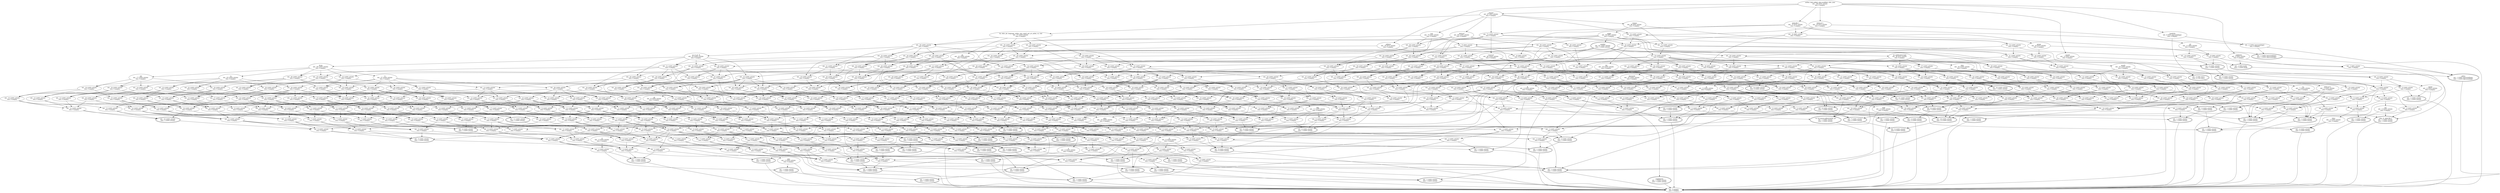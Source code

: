 digraph d{
1 [label="author, date-added, date-modified, title, year
ext.: 100 (93% article) 
own: 0 (empty) "]
2 [label="ext.: 1 (100% article) 
own: 1 (100% article) ", peripheries = 2]
3 [label="ext.: 52 (100% article) 
own: 0 (empty) "]
4 [label="ext.: 9 (100% article) 
own: 7 (100% article) ", peripheries = 2]
5 [label="ext.: 6 (100% article) 
own: 0 (empty) "]
6 [label="ext.: 1 (100% article) 
own: 1 (100% article) ", peripheries = 2]
7 [label="ext.: 10 (100% article) 
own: 0 (empty) "]
8 [label="volume
ext.: 96 (95% article) 
own: 0 (empty) "]
9 [label="ext.: 9 (100% article) 
own: 1 (100% article) ", peripheries = 2]
10 [label="number
ext.: 81 (100% article) 
own: 1 (100% article) ", peripheries = 2]
11 [label="ext.: 26 (100% article) 
own: 0 (empty) "]
12 [label="ext.: 39 (100% article) 
own: 0 (empty) "]
13 [label="ext.: 25 (100% article) 
own: 0 (empty) "]
14 [label="ext.: 32 (100% article) 
own: 0 (empty) "]
15 [label="ext.: 31 (100% article) 
own: 0 (empty) "]
16 [label="ext.: 2 (100% article) 
own: 1 (100% article) ", peripheries = 2]
17 [label="ext.: 10 (100% article) 
own: 0 (empty) "]
18 [label="ext.: 5 (100% article) 
own: 0 (empty) "]
19 [label="ext.: 6 (100% article) 
own: 0 (empty) "]
20 [label="ext.: 1 (100% article) 
own: 1 (100% article) ", peripheries = 2]
21 [label="ext.: 4 (100% article) 
own: 0 (empty) "]
22 [label="ext.: 8 (100% article) 
own: 0 (empty) "]
23 [label="ext.: 2 (100% article) 
own: 0 (empty) "]
24 [label="ext.: 1 (100% article) 
own: 1 (100% article) ", peripheries = 2]
25 [label="ext.: 1 (100% article) 
own: 1 (100% article) ", peripheries = 2]
26 [label="ext.: 64 (100% article) 
own: 0 (empty) "]
27 [label="ext.: 72 (100% article) 
own: 0 (empty) "]
28 [label="ext.: 6 (100% article) 
own: 1 (100% article) ", peripheries = 2]
29 [label="ext.: 36 (100% article) 
own: 0 (empty) "]
30 [label="ext.: 11 (100% article) 
own: 1 (100% article) ", peripheries = 2]
31 [label="ext.: 12 (100% article) 
own: 0 (empty) "]
32 [label="ext.: 4 (100% article) 
own: 0 (empty) "]
33 [label="ext.: 1 (100% article) 
own: 1 (100% article) ", peripheries = 2]
34 [label="ext.: 4 (100% article) 
own: 0 (empty) "]
35 [label="pmc
ext.: 2 (100% article) 
own: 0 (empty) "]
36 [label="ext.: 5 (100% article) 
own: 0 (empty) "]
37 [label="ext.: 2 (100% article) 
own: 0 (empty) "]
38 [label="ext.: 1 (100% article) 
own: 1 (100% article) ", peripheries = 2]
39 [label="ext.: 10 (100% article) 
own: 0 (empty) "]
40 [label="ext.: 4 (100% article) 
own: 1 (100% article) ", peripheries = 2]
41 [label="ext.: 2 (100% article) 
own: 2 (100% article) ", peripheries = 2]
42 [label="ext.: 59 (100% article) 
own: 0 (empty) "]
43 [label="ext.: 11 (100% article) 
own: 0 (empty) "]
44 [label="pages
ext.: 94 (95% article) 
own: 0 (empty) "]
45 [label="ext.: 45 (100% article) 
own: 0 (empty) "]
46 [label="ext.: 12 (100% article) 
own: 0 (empty) "]
47 [label="ext.: 3 (100% article) 
own: 0 (empty) "]
48 [label="ext.: 1 (100% article) 
own: 1 (100% article) ", peripheries = 2]
49 [label="ext.: 17 (100% article) 
own: 0 (empty) "]
50 [label="ext.: 4 (100% article) 
own: 0 (empty) "]
51 [label="ext.: 2 (100% article) 
own: 0 (empty) "]
52 [label="supplement
ext.: 1 (100% article) 
own: 1 (100% article) ", peripheries = 2]
53 [label="ext.: 2 (100% article) 
own: 1 (100% article) ", peripheries = 2]
54 [label="ext.: 3 (100% article) 
own: 0 (empty) "]
55 [label="ext.: 14 (100% article) 
own: 4 (100% article) ", peripheries = 2]
56 [label="ext.: 44 (90% article) 
own: 0 (empty) "]
57 [label="ext.: 73 (94% article) 
own: 0 (empty) "]
58 [label="ext.: 4 (75% misc) 
own: 4 (75% misc) ", peripheries = 2]
59 [label="ext.: 7 (100% article) 
own: 0 (empty) "]
60 [label="ext.: 11 (100% article) 
own: 0 (empty) "]
61 [label="ext.: 11 (100% article) 
own: 0 (empty) "]
62 [label="ext.: 10 (100% article) 
own: 0 (empty) "]
63 [label="ext.: 42 (100% article) 
own: 0 (empty) "]
64 [label="ext.: 2 (100% article) 
own: 1 (100% article) ", peripheries = 2]
65 [label="ext.: 40 (100% article) 
own: 0 (empty) "]
66 [label="ext.: 9 (100% article) 
own: 1 (100% article) ", peripheries = 2]
67 [label="ext.: 14 (100% article) 
own: 0 (empty) "]
68 [label="ext.: 70 (100% article) 
own: 0 (empty) "]
69 [label="ext.: 14 (100% article) 
own: 0 (empty) "]
70 [label="ext.: 14 (100% article) 
own: 0 (empty) "]
71 [label="ext.: 15 (100% article) 
own: 0 (empty) "]
72 [label="ext.: 11 (100% article) 
own: 0 (empty) "]
73 [label="ext.: 13 (100% article) 
own: 0 (empty) "]
74 [label="ext.: 10 (100% article) 
own: 0 (empty) "]
75 [label="ext.: 3 (100% article) 
own: 0 (empty) "]
76 [label="ext.: 2 (100% article) 
own: 1 (100% article) ", peripheries = 2]
77 [label="ext.: 3 (100% article) 
own: 0 (empty) "]
78 [label="ext.: 7 (100% article) 
own: 0 (empty) "]
79 [label="ext.: 5 (100% article) 
own: 0 (empty) "]
80 [label="ext.: 6 (100% article) 
own: 0 (empty) "]
81 [label="ext.: 1 (100% article) 
own: 1 (100% article) ", peripheries = 2]
82 [label="ext.: 6 (100% article) 
own: 1 (100% article) ", peripheries = 2]
83 [label="ext.: 8 (100% article) 
own: 0 (empty) "]
84 [label="ext.: 5 (100% article) 
own: 0 (empty) "]
85 [label="ext.: 7 (100% article) 
own: 0 (empty) "]
86 [label="ext.: 4 (100% article) 
own: 0 (empty) "]
87 [label="ext.: 1 (100% article) 
own: 1 (100% article) ", peripheries = 2]
88 [label="ext.: 3 (100% article) 
own: 1 (100% article) ", peripheries = 2]
89 [label="ext.: 1 (100% article) 
own: 1 (100% article) ", peripheries = 2]
90 [label="ext.: 6 (100% article) 
own: 0 (empty) "]
91 [label="ext.: 3 (100% article) 
own: 1 (100% article) ", peripheries = 2]
92 [label="ext.: 35 (100% article) 
own: 0 (empty) "]
93 [label="ext.: 61 (100% article) 
own: 0 (empty) "]
94 [label="ext.: 29 (100% article) 
own: 0 (empty) "]
95 [label="ext.: 36 (100% article) 
own: 0 (empty) "]
96 [label="ext.: 46 (100% article) 
own: 0 (empty) "]
97 [label="ext.: 34 (100% article) 
own: 0 (empty) "]
98 [label="ext.: 41 (100% article) 
own: 0 (empty) "]
99 [label="ext.: 51 (100% article) 
own: 0 (empty) "]
100 [label="ext.: 21 (100% article) 
own: 1 (100% article) ", peripheries = 2]
101 [label="ext.: 37 (100% article) 
own: 0 (empty) "]
102 [label="isi, publication-type
ext.: 46 (91% article) 
own: 0 (empty) "]
103 [label="ext.: 23 (100% article) 
own: 1 (100% article) ", peripheries = 2]
104 [label="ext.: 10 (100% article) 
own: 1 (100% article) ", peripheries = 2]
105 [label="ext.: 13 (100% article) 
own: 0 (empty) "]
106 [label="ext.: 13 (100% article) 
own: 0 (empty) "]
107 [label="ext.: 14 (100% article) 
own: 0 (empty) "]
108 [label="ext.: 12 (100% article) 
own: 0 (empty) "]
109 [label="ext.: 13 (100% article) 
own: 0 (empty) "]
110 [label="ext.: 16 (100% article) 
own: 0 (empty) "]
111 [label="ext.: 16 (100% article) 
own: 0 (empty) "]
112 [label="mh
ext.: 17 (100% article) 
own: 0 (empty) "]
113 [label="ext.: 15 (100% article) 
own: 0 (empty) "]
114 [label="ext.: 5 (100% article) 
own: 1 (100% article) ", peripheries = 2]
115 [label="ext.: 7 (100% article) 
own: 0 (empty) "]
116 [label="ext.: 12 (100% article) 
own: 0 (empty) "]
117 [label="ext.: 13 (100% article) 
own: 0 (empty) "]
118 [label="ext.: 6 (100% article) 
own: 0 (empty) "]
119 [label="ext.: 11 (100% article) 
own: 0 (empty) "]
120 [label="ext.: 12 (100% article) 
own: 0 (empty) "]
121 [label="ext.: 12 (100% article) 
own: 0 (empty) "]
122 [label="ext.: 15 (100% article) 
own: 0 (empty) "]
123 [label="ext.: 15 (100% article) 
own: 0 (empty) "]
124 [label="ext.: 16 (100% article) 
own: 0 (empty) "]
125 [label="ext.: 14 (100% article) 
own: 0 (empty) "]
126 [label="ext.: 6 (100% article) 
own: 0 (empty) "]
127 [label="ext.: 8 (100% article) 
own: 0 (empty) "]
128 [label="ext.: 7 (100% article) 
own: 0 (empty) "]
129 [label="ext.: 9 (100% article) 
own: 0 (empty) "]
130 [label="ext.: 8 (100% article) 
own: 0 (empty) "]
131 [label="m3
ext.: 2 (100% article) 
own: 0 (empty) "]
132 [label="ext.: 29 (100% article) 
own: 0 (empty) "]
133 [label="ext.: 28 (100% article) 
own: 0 (empty) "]
134 [label="ext.: 7 (100% article) 
own: 0 (empty) "]
135 [label="ext.: 2 (100% article) 
own: 0 (empty) "]
136 [label="ext.: 5 (100% article) 
own: 0 (empty) "]
137 [label="ext.: 4 (100% article) 
own: 0 (empty) "]
138 [label="ty
ext.: 7 (100% article) 
own: 0 (empty) "]
139 [label="isbn, l3, bdsk-file-2
ext.: 1 (100% article) 
own: 1 (100% article) ", peripheries = 2]
140 [label="bdsk-file-1
ext.: 75 (97% article) 
own: 0 (empty) "]
141 [label="group
ext.: 43 (97% article) 
own: 0 (empty) "]
142 [label="booktitle
ext.: 6 (50% inproceedings) 
own: 0 (empty) "]
143 [label="ext.: 1 (100% inproceedings) 
own: 1 (100% inproceedings) ", peripheries = 2]
144 [label="ext.: 3 (100% article) 
own: 0 (empty) "]
145 [label="ext.: 16 (100% article) 
own: 0 (empty) "]
146 [label="ext.: 6 (100% article) 
own: 0 (empty) "]
147 [label="ext.: 2 (100% article) 
own: 0 (empty) "]
148 [label="ext.: 1 (100% article) 
own: 1 (100% article) ", peripheries = 2]
149 [label="url
ext.: 11 (90% article) 
own: 0 (empty) "]
150 [label="ext.: 10 (90% article) 
own: 0 (empty) "]
151 [label="bdsk-url-1
ext.: 34 (97% article) 
own: 0 (empty) "]
152 [label="ext.: 33 (96% article) 
own: 0 (empty) "]
153 [label="ext.: 20 (95% article) 
own: 0 (empty) "]
154 [label="ext.: 3 (66% article) 
own: 0 (empty) "]
155 [label="ext.: 33 (96% article) 
own: 0 (empty) "]
156 [label="address
ext.: 35 (97% article) 
own: 0 (empty) "]
157 [label="ext.: 2 (100% inproceedings) 
own: 0 (empty) "]
158 [label="editor
ext.: 1 (100% inproceedings) 
own: 1 (100% inproceedings) ", peripheries = 2]
159 [label="ext.: 30 (100% article) 
own: 0 (empty) "]
160 [label="ext.: 2 (100% article) 
own: 0 (empty) "]
161 [label="month
ext.: 33 (100% article) 
own: 0 (empty) "]
162 [label="ext.: 1 (100% article) 
own: 1 (100% article) ", peripheries = 2]
163 [label="publisher
ext.: 4 (50% article) 
own: 0 (empty) "]
164 [label="annote
ext.: 13 (92% article) 
own: 0 (empty) "]
165 [label="ext.: 2 (50% book) 
own: 1 (100% book) ", peripheries = 2]
166 [label="ext.: 14 (100% article) 
own: 0 (empty) "]
167 [label="ext.: 14 (100% article) 
own: 0 (empty) "]
168 [label="ext.: 20 (100% article) 
own: 0 (empty) "]
169 [label="ext.: 21 (100% article) 
own: 0 (empty) "]
170 [label="ext.: 23 (100% article) 
own: 0 (empty) "]
171 [label="ext.: 18 (100% article) 
own: 0 (empty) "]
172 [label="ext.: 7 (100% article) 
own: 0 (empty) "]
173 [label="ext.: 17 (100% article) 
own: 0 (empty) "]
174 [label="ext.: 23 (100% article) 
own: 0 (empty) "]
175 [label="ext.: 24 (100% article) 
own: 0 (empty) "]
176 [label="ext.: 26 (100% article) 
own: 0 (empty) "]
177 [label="ext.: 21 (100% article) 
own: 0 (empty) "]
178 [label="ext.: 8 (100% article) 
own: 0 (empty) "]
179 [label="ext.: 6 (100% article) 
own: 0 (empty) "]
180 [label="ext.: 5 (100% article) 
own: 0 (empty) "]
181 [label="ext.: 16 (100% article) 
own: 0 (empty) "]
182 [label="ext.: 22 (100% article) 
own: 0 (empty) "]
183 [label="ext.: 23 (100% article) 
own: 0 (empty) "]
184 [label="ext.: 25 (100% article) 
own: 0 (empty) "]
185 [label="ext.: 20 (100% article) 
own: 0 (empty) "]
186 [label="ext.: 19 (100% article) 
own: 0 (empty) "]
187 [label="rn
ext.: 25 (100% article) 
own: 0 (empty) "]
188 [label="ext.: 26 (100% article) 
own: 0 (empty) "]
189 [label="dcom
ext.: 28 (100% article) 
own: 0 (empty) "]
190 [label="ext.: 23 (100% article) 
own: 0 (empty) "]
191 [label="ext.: 15 (100% article) 
own: 0 (empty) "]
192 [label="ext.: 21 (100% article) 
own: 0 (empty) "]
193 [label="ext.: 22 (100% article) 
own: 0 (empty) "]
194 [label="ext.: 24 (100% article) 
own: 0 (empty) "]
195 [label="ext.: 19 (100% article) 
own: 0 (empty) "]
196 [label="ext.: 18 (100% article) 
own: 0 (empty) "]
197 [label="ext.: 24 (100% article) 
own: 0 (empty) "]
198 [label="ext.: 25 (100% article) 
own: 0 (empty) "]
199 [label="lr
ext.: 27 (100% article) 
own: 0 (empty) "]
200 [label="ext.: 22 (100% article) 
own: 0 (empty) "]
201 [label="ext.: 45 (100% article) 
own: 0 (empty) "]
202 [label="ext.: 1 (100% article) 
own: 1 (100% article) ", peripheries = 2]
203 [label="ext.: 7 (100% article) 
own: 0 (empty) "]
204 [label="ext.: 7 (100% article) 
own: 0 (empty) "]
205 [label="ext.: 10 (100% article) 
own: 0 (empty) "]
206 [label="ext.: 9 (100% article) 
own: 0 (empty) "]
207 [label="ext.: 10 (100% article) 
own: 0 (empty) "]
208 [label="ext.: 11 (100% article) 
own: 0 (empty) "]
209 [label="ext.: 10 (100% article) 
own: 0 (empty) "]
210 [label="ext.: 10 (100% article) 
own: 0 (empty) "]
211 [label="ext.: 11 (100% article) 
own: 0 (empty) "]
212 [label="ext.: 11 (100% article) 
own: 0 (empty) "]
213 [label="ext.: 12 (100% article) 
own: 0 (empty) "]
214 [label="ext.: 16 (100% article) 
own: 0 (empty) "]
215 [label="ext.: 8 (100% article) 
own: 0 (empty) "]
216 [label="ext.: 3 (100% article) 
own: 1 (100% article) ", peripheries = 2]
217 [label="ext.: 12 (100% article) 
own: 0 (empty) "]
218 [label="ext.: 18 (100% article) 
own: 0 (empty) "]
219 [label="ext.: 28 (100% article) 
own: 0 (empty) "]
220 [label="ext.: 30 (100% article) 
own: 0 (empty) "]
221 [label="ext.: 14 (100% article) 
own: 0 (empty) "]
222 [label="ext.: 15 (100% article) 
own: 0 (empty) "]
223 [label="ext.: 17 (100% article) 
own: 0 (empty) "]
224 [label="ext.: 26 (100% article) 
own: 0 (empty) "]
225 [label="ext.: 34 (100% article) 
own: 0 (empty) "]
226 [label="ext.: 32 (100% article) 
own: 0 (empty) "]
227 [label="ext.: 15 (100% article) 
own: 0 (empty) "]
228 [label="ext.: 20 (100% article) 
own: 0 (empty) "]
229 [label="ext.: 19 (100% article) 
own: 0 (empty) "]
230 [label="ext.: 23 (100% article) 
own: 0 (empty) "]
231 [label="ext.: 15 (100% article) 
own: 0 (empty) "]
232 [label="ext.: 18 (100% article) 
own: 0 (empty) "]
233 [label="ext.: 25 (100% article) 
own: 0 (empty) "]
234 [label="ext.: 32 (100% article) 
own: 0 (empty) "]
235 [label="ext.: 30 (100% article) 
own: 0 (empty) "]
236 [label="ext.: 28 (100% article) 
own: 0 (empty) "]
237 [label="ext.: 36 (100% article) 
own: 0 (empty) "]
238 [label="ext.: 34 (100% article) 
own: 0 (empty) "]
239 [label="ext.: 15 (100% article) 
own: 0 (empty) "]
240 [label="ext.: 19 (100% article) 
own: 0 (empty) "]
241 [label="ext.: 18 (100% article) 
own: 0 (empty) "]
242 [label="ext.: 16 (100% article) 
own: 0 (empty) "]
243 [label="ext.: 21 (100% article) 
own: 0 (empty) "]
244 [label="ext.: 20 (100% article) 
own: 0 (empty) "]
245 [label="ext.: 15 (100% article) 
own: 0 (empty) "]
246 [label="ext.: 17 (100% article) 
own: 0 (empty) "]
247 [label="ext.: 11 (100% article) 
own: 0 (empty) "]
248 [label="ext.: 9 (100% article) 
own: 1 (100% article) ", peripheries = 2]
249 [label="ext.: 16 (100% article) 
own: 0 (empty) "]
250 [label="ext.: 19 (100% article) 
own: 0 (empty) "]
251 [label="ext.: 18 (100% article) 
own: 0 (empty) "]
252 [label="ext.: 21 (100% article) 
own: 0 (empty) "]
253 [label="ext.: 17 (100% article) 
own: 0 (empty) "]
254 [label="ext.: 20 (100% article) 
own: 0 (empty) "]
255 [label="ext.: 8 (100% article) 
own: 1 (100% article) ", peripheries = 2]
256 [label="ext.: 10 (100% article) 
own: 0 (empty) "]
257 [label="ext.: 6 (100% article) 
own: 0 (empty) "]
258 [label="ext.: 7 (100% article) 
own: 0 (empty) "]
259 [label="ext.: 7 (100% article) 
own: 0 (empty) "]
260 [label="ext.: 8 (100% article) 
own: 0 (empty) "]
261 [label="ext.: 4 (100% article) 
own: 0 (empty) "]
262 [label="ext.: 4 (100% article) 
own: 0 (empty) "]
263 [label="ext.: 12 (100% article) 
own: 0 (empty) "]
264 [label="ext.: 10 (100% article) 
own: 0 (empty) "]
265 [label="ext.: 2 (100% article) 
own: 1 (100% article) ", peripheries = 2]
266 [label="ext.: 6 (100% article) 
own: 1 (100% article) ", peripheries = 2]
267 [label="ext.: 10 (100% article) 
own: 0 (empty) "]
268 [label="ext.: 24 (100% article) 
own: 0 (empty) "]
269 [label="ext.: 12 (100% article) 
own: 0 (empty) "]
270 [label="ext.: 27 (100% article) 
own: 0 (empty) "]
271 [label="ext.: 22 (100% article) 
own: 0 (empty) "]
272 [label="ext.: 24 (100% article) 
own: 0 (empty) "]
273 [label="ext.: 9 (100% article) 
own: 0 (empty) "]
274 [label="ext.: 12 (100% article) 
own: 0 (empty) "]
275 [label="ext.: 16 (100% article) 
own: 0 (empty) "]
276 [label="ext.: 21 (100% article) 
own: 0 (empty) "]
277 [label="co, iso-source-abbreviation, ps
ext.: 1 (100% article) 
own: 1 (100% article) ", peripheries = 2]
278 [label="ext.: 8 (100% article) 
own: 0 (empty) "]
279 [label="ext.: 17 (100% article) 
own: 0 (empty) "]
280 [label="ext.: 27 (100% article) 
own: 0 (empty) "]
281 [label="ext.: 29 (100% article) 
own: 0 (empty) "]
282 [label="ext.: 13 (100% article) 
own: 0 (empty) "]
283 [label="ext.: 9 (100% article) 
own: 0 (empty) "]
284 [label="ext.: 16 (100% article) 
own: 0 (empty) "]
285 [label="ext.: 25 (100% article) 
own: 0 (empty) "]
286 [label="ext.: 33 (100% article) 
own: 0 (empty) "]
287 [label="ext.: 31 (100% article) 
own: 0 (empty) "]
288 [label="ext.: 14 (100% article) 
own: 0 (empty) "]
289 [label="ext.: 19 (100% article) 
own: 0 (empty) "]
290 [label="ext.: 18 (100% article) 
own: 0 (empty) "]
291 [label="ext.: 22 (100% article) 
own: 0 (empty) "]
292 [label="ext.: 14 (100% article) 
own: 0 (empty) "]
293 [label="ext.: 17 (100% article) 
own: 0 (empty) "]
294 [label="ext.: 24 (100% article) 
own: 0 (empty) "]
295 [label="ext.: 31 (100% article) 
own: 0 (empty) "]
296 [label="ext.: 29 (100% article) 
own: 0 (empty) "]
297 [label="ext.: 27 (100% article) 
own: 0 (empty) "]
298 [label="au, jt, pl, sb
ext.: 35 (100% article) 
own: 0 (empty) "]
299 [label="ext.: 33 (100% article) 
own: 0 (empty) "]
300 [label="ext.: 14 (100% article) 
own: 0 (empty) "]
301 [label="ext.: 18 (100% article) 
own: 0 (empty) "]
302 [label="ext.: 17 (100% article) 
own: 0 (empty) "]
303 [label="ext.: 15 (100% article) 
own: 0 (empty) "]
304 [label="ext.: 20 (100% article) 
own: 0 (empty) "]
305 [label="ext.: 19 (100% article) 
own: 0 (empty) "]
306 [label="ext.: 14 (100% article) 
own: 0 (empty) "]
307 [label="ext.: 14 (100% article) 
own: 0 (empty) "]
308 [label="ext.: 16 (100% article) 
own: 0 (empty) "]
309 [label="ext.: 10 (100% article) 
own: 0 (empty) "]
310 [label="ext.: 11 (100% article) 
own: 0 (empty) "]
311 [label="ext.: 9 (100% article) 
own: 0 (empty) "]
312 [label="ext.: 5 (100% article) 
own: 5 (100% article) ", peripheries = 2]
313 [label="ext.: 5 (100% article) 
own: 0 (empty) "]
314 [label="ext.: 14 (100% article) 
own: 0 (empty) "]
315 [label="ext.: 1 (100% article) 
own: 1 (100% article) ", peripheries = 2]
316 [label="ext.: 2 (100% article) 
own: 0 (empty) "]
317 [label="si
ext.: 3 (100% article) 
own: 0 (empty) "]
318 [label="ext.: 1 (100% article) 
own: 1 (100% article) ", peripheries = 2]
319 [label="ext.: 8 (100% article) 
own: 0 (empty) "]
320 [label="ext.: 4 (100% article) 
own: 0 (empty) "]
321 [label="ext.: 15 (100% article) 
own: 0 (empty) "]
322 [label="ext.: 10 (100% article) 
own: 0 (empty) "]
323 [label="ext.: 11 (100% article) 
own: 0 (empty) "]
324 [label="ext.: 18 (100% article) 
own: 0 (empty) "]
325 [label="ext.: 13 (100% article) 
own: 0 (empty) "]
326 [label="keywords
ext.: 15 (100% article) 
own: 0 (empty) "]
327 [label="ext.: 17 (100% article) 
own: 0 (empty) "]
328 [label="ext.: 20 (100% article) 
own: 0 (empty) "]
329 [label="ext.: 16 (100% article) 
own: 0 (empty) "]
330 [label="ext.: 19 (100% article) 
own: 0 (empty) "]
331 [label="ext.: 7 (100% article) 
own: 0 (empty) "]
332 [label="ext.: 9 (100% article) 
own: 0 (empty) "]
333 [label="ext.: 24 (100% article) 
own: 0 (empty) "]
334 [label="ext.: 27 (100% article) 
own: 0 (empty) "]
335 [label="ext.: 26 (100% article) 
own: 0 (empty) "]
336 [label="ext.: 29 (100% article) 
own: 0 (empty) "]
337 [label="ext.: 16 (100% article) 
own: 0 (empty) "]
338 [label="ext.: 18 (100% article) 
own: 0 (empty) "]
339 [label="ext.: 17 (100% article) 
own: 0 (empty) "]
340 [label="ext.: 20 (100% article) 
own: 0 (empty) "]
341 [label="ext.: 19 (100% article) 
own: 0 (empty) "]
342 [label="ext.: 22 (100% article) 
own: 0 (empty) "]
343 [label="ext.: 18 (100% article) 
own: 0 (empty) "]
344 [label="ext.: 21 (100% article) 
own: 0 (empty) "]
345 [label="ext.: 9 (100% article) 
own: 0 (empty) "]
346 [label="ext.: 11 (100% article) 
own: 0 (empty) "]
347 [label="ext.: 10 (100% article) 
own: 0 (empty) "]
348 [label="ext.: 13 (100% article) 
own: 0 (empty) "]
349 [label="ext.: 37 (100% article) 
own: 0 (empty) "]
350 [label="ext.: 23 (100% article) 
own: 0 (empty) "]
351 [label="ext.: 26 (100% article) 
own: 0 (empty) "]
352 [label="ext.: 25 (100% article) 
own: 0 (empty) "]
353 [label="ext.: 28 (100% article) 
own: 0 (empty) "]
354 [label="ext.: 15 (100% article) 
own: 0 (empty) "]
355 [label="ext.: 17 (100% article) 
own: 0 (empty) "]
356 [label="ext.: 2 (100% article) 
own: 1 (100% article) ", peripheries = 2]
357 [label="ext.: 4 (100% article) 
own: 0 (empty) "]
358 [label="ext.: 7 (100% article) 
own: 0 (empty) "]
359 [label="ext.: 2 (100% article) 
own: 0 (empty) "]
360 [label="ext.: 11 (100% article) 
own: 0 (empty) "]
361 [label="ext.: 8 (100% article) 
own: 0 (empty) "]
362 [label="ext.: 1 (100% article) 
own: 1 (100% article) ", peripheries = 2]
363 [label="ext.: 27 (100% article) 
own: 0 (empty) "]
364 [label="ext.: 26 (100% article) 
own: 0 (empty) "]
365 [label="phst
ext.: 10 (100% article) 
own: 0 (empty) "]
366 [label="gr
ext.: 9 (100% article) 
own: 0 (empty) "]
367 [label="ext.: 18 (100% article) 
own: 0 (empty) "]
368 [label="ext.: 4 (100% article) 
own: 0 (empty) "]
369 [label="ext.: 30 (100% article) 
own: 0 (empty) "]
370 [label="ext.: 29 (100% article) 
own: 0 (empty) "]
371 [label="ext.: 17 (100% article) 
own: 0 (empty) "]
372 [label="ext.: 48 (100% article) 
own: 0 (empty) "]
373 [label="ext.: 6 (100% article) 
own: 0 (empty) "]
374 [label="ext.: 15 (100% article) 
own: 0 (empty) "]
375 [label="ext.: 17 (100% article) 
own: 0 (empty) "]
376 [label="ext.: 11 (100% article) 
own: 0 (empty) "]
377 [label="ext.: 16 (100% article) 
own: 0 (empty) "]
378 [label="ext.: 19 (100% article) 
own: 0 (empty) "]
379 [label="ext.: 18 (100% article) 
own: 0 (empty) "]
380 [label="ext.: 12 (100% article) 
own: 0 (empty) "]
381 [label="ext.: 12 (100% article) 
own: 0 (empty) "]
382 [label="ext.: 13 (100% article) 
own: 0 (empty) "]
383 [label="ext.: 4 (100% article) 
own: 0 (empty) "]
384 [label="ext.: 22 (100% article) 
own: 0 (empty) "]
385 [label="ext.: 6 (100% article) 
own: 0 (empty) "]
386 [label="ext.: 15 (100% article) 
own: 0 (empty) "]
387 [label="ext.: 18 (100% article) 
own: 0 (empty) "]
388 [label="ext.: 19 (100% article) 
own: 0 (empty) "]
389 [label="ext.: 3 (100% article) 
own: 0 (empty) "]
390 [label="ext.: 1 (100% article) 
own: 1 (100% article) ", peripheries = 2]
391 [label="ext.: 3 (100% article) 
own: 0 (empty) "]
392 [label="ext.: 2 (100% article) 
own: 0 (empty) "]
393 [label="ext.: 9 (100% article) 
own: 0 (empty) "]
394 [label="ext.: 3 (100% article) 
own: 0 (empty) "]
395 [label="ext.: 12 (100% article) 
own: 0 (empty) "]
396 [label="ext.: 4 (100% article) 
own: 0 (empty) "]
397 [label="ext.: 4 (100% article) 
own: 0 (empty) "]
398 [label="ext.: 2 (100% article) 
own: 0 (empty) "]
399 [label="ext.: 6 (100% article) 
own: 0 (empty) "]
400 [label="ci
ext.: 5 (100% article) 
own: 0 (empty) "]
401 [label="ext.: 2 (100% article) 
own: 0 (empty) "]
402 [label="ext.: 4 (100% article) 
own: 0 (empty) "]
403 [label="ext.: 5 (100% article) 
own: 0 (empty) "]
404 [label="ext.: 3 (100% article) 
own: 0 (empty) "]
405 [label="ext.: 3 (100% article) 
own: 0 (empty) "]
406 [label="ext.: 3 (100% article) 
own: 0 (empty) "]
407 [label="ext.: 2 (100% article) 
own: 0 (empty) "]
408 [label="ext.: 1 (100% article) 
own: 1 (100% article) ", peripheries = 2]
409 [label="title1
ext.: 3 (100% article) 
own: 0 (empty) "]
410 [label="ext.: 3 (100% article) 
own: 0 (empty) "]
411 [label="ext.: 2 (100% article) 
own: 2 (100% article) ", peripheries = 2]
412 [label="ext.: 28 (100% article) 
own: 0 (empty) "]
413 [label="abstract
ext.: 60 (100% article) 
own: 0 (empty) "]
414 [label="ext.: 46 (100% article) 
own: 0 (empty) "]
415 [label="ext.: 27 (100% article) 
own: 0 (empty) "]
416 [label="ext.: 33 (100% article) 
own: 0 (empty) "]
417 [label="journal
ext.: 97 (95% article) 
own: 0 (empty) "]
418 [label="ext.: 32 (100% article) 
own: 0 (empty) "]
419 [label="ext.: 9 (100% article) 
own: 0 (empty) "]
420 [label="ext.: 17 (100% article) 
own: 0 (empty) "]
421 [label="ext.: 73 (100% article) 
own: 0 (empty) "]
422 [label="ext.: 21 (100% article) 
own: 0 (empty) "]
423 [label="ext.: 41 (100% article) 
own: 0 (empty) "]
424 [label="ext.: 32 (100% article) 
own: 0 (empty) "]
425 [label="ext.: 35 (100% article) 
own: 0 (empty) "]
426 [label="ext.: 15 (100% article) 
own: 0 (empty) "]
427 [label="dep
ext.: 11 (100% article) 
own: 0 (empty) "]
428 [label="ext.: 19 (100% article) 
own: 0 (empty) "]
429 [label="issn
ext.: 74 (94% article) 
own: 0 (empty) "]
430 [label="ext.: 26 (100% article) 
own: 0 (empty) "]
431 [label="ext.: 15 (100% article) 
own: 0 (empty) "]
432 [label="ext.: 19 (100% article) 
own: 0 (empty) "]
433 [label="ext.: 52 (100% article) 
own: 0 (empty) "]
434 [label="ext.: 28 (100% article) 
own: 0 (empty) "]
435 [label="da, edat, jid, language, mhda, own, pmid, pst, pt, pubm, so, stat
ext.: 37 (100% article) 
own: 0 (empty) "]
436 [label="ext.: 34 (100% article) 
own: 0 (empty) "]
437 [label="ext.: 16 (100% article) 
own: 0 (empty) "]
438 [label="pii
ext.: 22 (100% article) 
own: 0 (empty) "]
439 [label="ext.: 20 (100% article) 
own: 0 (empty) "]
440 [label="ext.: 18 (100% article) 
own: 0 (empty) "]
441 [label="local-url
ext.: 49 (100% article) 
own: 0 (empty) "]
442 [label="ext.: 15 (100% article) 
own: 0 (empty) "]
443 [label="ext.: 16 (100% article) 
own: 0 (empty) "]
444 [label="ext.: 18 (100% article) 
own: 0 (empty) "]
445 [label="ext.: 12 (100% article) 
own: 0 (empty) "]
446 [label="ext.: 13 (100% article) 
own: 0 (empty) "]
447 [label="ext.: 33 (100% article) 
own: 0 (empty) "]
448 [label="ext.: 16 (100% article) 
own: 0 (empty) "]
449 [label="ext.: 17 (100% article) 
own: 0 (empty) "]
450 [label="ext.: 20 (100% article) 
own: 0 (empty) "]
451 [label="ext.: 27 (100% article) 
own: 0 (empty) "]
452 [label="ext.: 16 (100% article) 
own: 0 (empty) "]
453 [label="ext.: 20 (100% article) 
own: 0 (empty) "]
454 [label="ext.: 29 (100% article) 
own: 0 (empty) "]
455 [label="ext.: 35 (100% article) 
own: 0 (empty) "]
456 [label="ext.: 17 (100% article) 
own: 0 (empty) "]
457 [label="ext.: 21 (100% article) 
own: 0 (empty) "]
458 [label="ext.: 16 (100% article) 
own: 0 (empty) "]
459 [label="ext.: 19 (100% article) 
own: 0 (empty) "]
460 [label="ext.: 13 (100% article) 
own: 0 (empty) "]
461 [label="ext.: 10 (100% article) 
own: 0 (empty) "]
462 [label="ext.: 13 (100% article) 
own: 0 (empty) "]
463 [label="ext.: 14 (100% article) 
own: 0 (empty) "]
464 [label="ext.: 11 (100% article) 
own: 0 (empty) "]
465 [label="ext.: 10 (100% article) 
own: 0 (empty) "]
466 [label="ext.: 28 (100% article) 
own: 0 (empty) "]
467 [label="ext.: 17 (100% article) 
own: 0 (empty) "]
468 [label="ext.: 23 (100% article) 
own: 0 (empty) "]
469 [label="ext.: 6 (100% article) 
own: 1 (100% article) ", peripheries = 2]
470 [label="ext.: 16 (100% article) 
own: 0 (empty) "]
471 [label="ext.: 28 (100% article) 
own: 0 (empty) "]
472 [label="ext.: 30 (100% article) 
own: 0 (empty) "]
473 [label="ext.: 17 (100% article) 
own: 0 (empty) "]
474 [label="ext.: 20 (100% article) 
own: 0 (empty) "]
475 [label="ext.: 40 (100% article) 
own: 0 (empty) "]
476 [label="ext.: 12 (100% article) 
own: 0 (empty) "]
477 [label="ext.: 9 (100% article) 
own: 0 (empty) "]
478 [label="ext.: 7 (100% article) 
own: 0 (empty) "]
479 [label="eprint
ext.: 2 (100% article) 
own: 0 (empty) "]
480 [label="ext.: 7 (100% article) 
own: 0 (empty) "]
481 [label="ext.: 2 (100% article) 
own: 0 (empty) "]
482 [label="ext.: 9 (100% article) 
own: 0 (empty) "]
483 [label="ext.: 3 (100% article) 
own: 0 (empty) "]
484 [label="ext.: 17 (100% article) 
own: 0 (empty) "]
485 [label="bdsk-url-2
ext.: 3 (100% article) 
own: 0 (empty) "]
486 [label="ext.: 2 (100% article) 
own: 0 (empty) "]
487 [label="ext.: 10 (100% article) 
own: 0 (empty) "]
488 [label="ext.: 25 (100% article) 
own: 0 (empty) "]
489 [label="ext.: 2 (100% article) 
own: 0 (empty) "]
490 [label="ext.: 3 (100% article) 
own: 0 (empty) "]
491 [label="doi
ext.: 18 (100% article) 
own: 0 (empty) "]
492 [label="ext.: 11 (100% article) 
own: 0 (empty) "]
493 [label="ext.: 1 (100% article) 
own: 1 (100% article) ", peripheries = 2]
494 [label="ext.: 30 (100% article) 
own: 0 (empty) "]
495 [label="ext.: 21 (100% article) 
own: 0 (empty) "]
496 [label="ext.: 4 (100% article) 
own: 0 (empty) "]
497 [label="ext.: 2 (100% article) 
own: 0 (empty) "]
498 [label="af
ext.: 5 (100% article) 
own: 0 (empty) "]
499 [label="ext.: 3 (100% article) 
own: 0 (empty) "]
500 [label="ext.: 3 (100% article) 
own: 0 (empty) "]
501 [label="di
ext.: 4 (100% article) 
own: 0 (empty) "]
502 [label="ext.: 23 (100% article) 
own: 0 (empty) "]
503 [label="ext.: 25 (100% article) 
own: 0 (empty) "]
504 [label="ext.: 22 (100% article) 
own: 0 (empty) "]
505 [label="ext.: 21 (100% article) 
own: 0 (empty) "]
506 [label="ext.: 39 (100% article) 
own: 0 (empty) "]
507 [label="ext.: 31 (100% article) 
own: 0 (empty) "]
508 [label="ext.: 24 (100% article) 
own: 0 (empty) "]
509 [label="ext.: 26 (100% article) 
own: 0 (empty) "]
510 [label="ext.: 20 (100% article) 
own: 0 (empty) "]
511 [label="ext.: 24 (100% article) 
own: 0 (empty) "]
512 [label="ext.: 27 (100% article) 
own: 0 (empty) "]
513 [label="ext.: 1 (100% article) 
own: 1 (100% article) ", peripheries = 2]
514 [label="ext.: 27 (100% article) 
own: 0 (empty) "]
515 [label="ext.: 20 (100% article) 
own: 0 (empty) "]
516 [label="ext.: 21 (100% article) 
own: 0 (empty) "]
517 [label="ext.: 20 (100% article) 
own: 0 (empty) "]
518 [label="ext.: 28 (100% article) 
own: 0 (empty) "]
519 [label="ext.: 19 (100% article) 
own: 0 (empty) "]
520 [label="ext.: 22 (100% article) 
own: 0 (empty) "]
521 [label="ext.: 19 (100% article) 
own: 0 (empty) "]
522 [label="ext.: 18 (100% article) 
own: 13 (100% article) ", peripheries = 2]
523 [label="ext.: 3 (100% article) 
own: 0 (empty) "]
524 [label="ext.: 2 (100% article) 
own: 0 (empty) "]
525 [label="ext.: 1 (100% article) 
own: 1 (100% article) ", peripheries = 2]
526 [label="ext.: 7 (100% article) 
own: 0 (empty) "]
527 [label="ext.: 3 (100% article) 
own: 0 (empty) "]
528 [label="ext.: 10 (100% article) 
own: 0 (empty) "]
529 [label="ext.: 2 (100% article) 
own: 0 (empty) "]
530 [label="ext.: 1 (100% article) 
own: 1 (100% article) ", peripheries = 2]
531 [label="ext.: 9 (100% article) 
own: 0 (empty) "]
532 [label="ext.: 12 (100% article) 
own: 0 (empty) "]
533 [label="ext.: 11 (100% article) 
own: 0 (empty) "]
534 [label="ext.: 23 (100% article) 
own: 0 (empty) "]
535 [label="ext.: 22 (100% article) 
own: 0 (empty) "]
536 [label="ext.: 9 (100% article) 
own: 0 (empty) "]
537 [label="ext.: 8 (100% article) 
own: 1 (100% article) ", peripheries = 2]
538 [label="ext.: 5 (100% article) 
own: 0 (empty) "]
539 [label="ext.: 11 (100% article) 
own: 0 (empty) "]
540 [label="ext.: 7 (100% article) 
own: 0 (empty) "]
541 [label="ext.: 8 (100% article) 
own: 0 (empty) "]
542 [label="ext.: 10 (100% article) 
own: 0 (empty) "]
543 [label="ext.: 8 (100% article) 
own: 0 (empty) "]
544 [label="ext.: 12 (100% article) 
own: 0 (empty) "]
545 [label="ext.: 11 (100% article) 
own: 0 (empty) "]
546 [label="ext.: 8 (100% article) 
own: 0 (empty) "]
547 [label="ext.: 11 (100% article) 
own: 0 (empty) "]
548 [label="ext.: 8 (100% article) 
own: 0 (empty) "]
549 [label="ext.: 12 (100% article) 
own: 0 (empty) "]
550 [label="ext.: 11 (100% article) 
own: 0 (empty) "]
551 [label="ext.: 9 (100% article) 
own: 0 (empty) "]
552 [label="ext.: 13 (100% article) 
own: 0 (empty) "]
553 [label="ext.: 12 (100% article) 
own: 0 (empty) "]
554 [label="rf
ext.: 2 (100% article) 
own: 0 (empty) "]
555 [label="ext.: 4 (100% article) 
own: 0 (empty) "]
556 [label="ext.: 5 (100% article) 
own: 0 (empty) "]
557 [label="ext.: 3 (100% article) 
own: 0 (empty) "]
558 [label="ext.: 2 (100% article) 
own: 0 (empty) "]
559 [label="ext.: 1 (100% article) 
own: 1 (100% article) ", peripheries = 2]
560 [label="ext.: 28 (100% article) 
own: 0 (empty) "]
561 [label="ext.: 31 (100% article) 
own: 0 (empty) "]
562 [label="ext.: 29 (100% article) 
own: 0 (empty) "]
563 [label="date
ext.: 32 (100% article) 
own: 0 (empty) "]
564 [label="ext.: 20 (100% article) 
own: 0 (empty) "]
565 [label="read
ext.: 2 (100% article) 
own: 0 (empty) "]
566 [label="ext.: 21 (100% article) 
own: 0 (empty) "]
567 [label="ext.: 20 (100% article) 
own: 0 (empty) "]
568 [label="ext.: 19 (100% article) 
own: 0 (empty) "]
569 [label="ext.: 24 (100% article) 
own: 0 (empty) "]
570 [label="ext.: 23 (100% article) 
own: 0 (empty) "]
571 [label="ext.: 1 (100% article) 
own: 1 (100% article) ", peripheries = 2]
572 [label="ext.: 8 (100% article) 
own: 0 (empty) "]
573 [label="ext.: 11 (100% article) 
own: 0 (empty) "]
574 [label="ext.: 10 (100% article) 
own: 0 (empty) "]
575 [label="ext.: 8 (100% article) 
own: 0 (empty) "]
576 [label="ext.: 5 (100% article) 
own: 5 (100% article) ", peripheries = 2]
577 [label="ext.: 21 (100% article) 
own: 0 (empty) "]
578 [label="ext.: 20 (100% article) 
own: 0 (empty) "]
579 [label="ext.: 22 (100% article) 
own: 0 (empty) "]
580 [label="ext.: 21 (100% article) 
own: 0 (empty) "]
581 [label="ext.: 7 (100% article) 
own: 2 (100% article) ", peripheries = 2]
582 [label="ext.: 0 (empty) 
own: 0 (empty) "]
1->140;
1->142;
1->151;
1->156;
1->163;
1->164;
1->417;
140->141;
140->152;
140->155;
140->157;
140->421;
142->157;
151->149;
151->152;
151->416;
156->155;
163->165;
164->165;
417->8;
417->413;
417->416;
417->421;
417->429;
8->14;
8->27;
8->44;
141->143;
149->150;
152->150;
152->153;
152->418;
155->153;
157->143;
413->412;
413->414;
413->423;
416->14;
416->412;
416->418;
421->27;
421->418;
421->423;
421->433;
421->441;
429->414;
429->433;
14->7;
14->15;
14->369;
27->15;
27->63;
27->68;
44->10;
44->42;
44->57;
44->68;
44->161;
44->369;
150->154;
412->415;
414->466;
418->15;
418->415;
418->440;
418->491;
423->415;
423->466;
423->468;
433->466;
433->475;
441->440;
441->468;
441->475;
7->9;
10->3;
10->26;
10->93;
10->132;
10->159;
15->9;
15->39;
15->370;
42->3;
42->45;
42->46;
42->65;
42->363;
57->45;
57->93;
57->99;
63->39;
63->98;
68->26;
68->65;
68->98;
68->99;
68->370;
68->372;
68->504;
68->532;
161->46;
161->159;
161->504;
369->132;
369->363;
369->370;
415->420;
415->470;
440->470;
440->492;
466->467;
468->467;
468->470;
475->467;
491->420;
491->492;
3->11;
3->12;
3->17;
3->29;
9->40;
26->29;
26->95;
26->96;
26->133;
26->201;
26->326;
26->516;
26->573;
39->40;
45->12;
45->270;
46->17;
65->29;
65->67;
65->270;
65->364;
65->384;
93->12;
93->96;
98->67;
98->95;
98->97;
98->495;
98->512;
99->96;
99->97;
99->270;
99->506;
99->533;
102->56;
102->101;
102->509;
102->563;
132->11;
132->130;
132->133;
159->17;
159->516;
363->11;
363->364;
370->133;
370->364;
370->371;
372->201;
372->371;
372->384;
372->505;
372->506;
372->512;
504->495;
504->505;
504->516;
532->533;
532->573;
11->5;
11->13;
12->268;
29->13;
29->60;
29->167;
29->268;
29->276;
56->49;
56->58;
56->92;
56->498;
56->501;
56->507;
56->508;
67->60;
95->60;
95->94;
95->320;
95->482;
95->488;
95->515;
96->94;
96->268;
96->349;
96->574;
97->94;
97->511;
97->531;
101->92;
101->272;
101->562;
130->5;
130->134;
130->479;
133->13;
133->134;
133->137;
133->138;
133->214;
133->482;
133->484;
133->485;
201->214;
201->276;
201->348;
201->349;
201->488;
201->517;
270->268;
326->167;
326->320;
326->348;
364->13;
364->386;
371->214;
371->386;
384->276;
384->386;
495->515;
505->517;
506->349;
506->511;
506->536;
509->272;
509->503;
509->508;
509->569;
512->488;
512->511;
516->515;
516->517;
533->531;
533->536;
533->574;
563->507;
563->561;
563->562;
573->137;
573->574;
5->2;
5->18;
13->18;
13->22;
13->90;
13->145;
13->204;
13->314;
49->50;
49->54;
49->55;
49->269;
60->22;
60->527;
92->55;
92->271;
92->518;
94->520;
94->572;
134->18;
134->135;
134->136;
134->483;
134->490;
138->90;
138->136;
167->204;
167->274;
167->527;
214->314;
214->486;
214->487;
214->489;
214->490;
268->275;
272->103;
272->271;
272->579;
276->274;
276->275;
276->314;
320->527;
348->274;
348->347;
349->275;
349->347;
349->520;
349->575;
386->314;
479->2;
482->22;
482->480;
482->483;
482->489;
484->145;
484->480;
484->487;
485->160;
485->486;
488->489;
488->520;
488->565;
498->50;
498->499;
501->54;
501->499;
503->103;
503->502;
503->570;
507->269;
507->494;
507->518;
508->271;
508->502;
508->534;
511->520;
531->572;
536->575;
561->494;
561->560;
562->518;
562->560;
569->534;
569->566;
569->570;
569->579;
574->572;
574->575;
18->21;
18->23;
22->19;
22->23;
22->392;
50->51;
54->51;
55->267;
90->21;
90->91;
90->410;
103->100;
103->580;
136->21;
136->131;
145->19;
160->162;
204->91;
204->313;
204->392;
269->43;
269->267;
271->100;
271->577;
274->273;
274->313;
275->273;
314->313;
314->410;
347->273;
480->19;
483->23;
486->162;
494->43;
494->496;
494->500;
494->514;
499->51;
502->100;
502->535;
518->267;
518->514;
527->392;
534->510;
534->535;
534->577;
560->514;
566->510;
566->564;
570->535;
570->580;
579->564;
579->577;
579->580;
21->6;
21->409;
43->4;
43->47;
43->53;
51->52;
91->315;
100->578;
131->6;
267->4;
313->315;
410->315;
496->47;
496->497;
500->53;
500->497;
510->519;
514->4;
535->537;
535->578;
564->519;
577->519;
577->578;
580->578;
4->41;
47->41;
47->48;
53->48;
409->411;
497->48;
537->581;
567->521;
567->568;
578->581;
521->522;
568->522;
568->571;
522->576;
435->425;
435->438;
435->455;
435->472;
425->422;
425->447;
425->471;
425->474;
438->422;
438->457;
455->436;
455->447;
455->454;
455->457;
472->454;
472->471;
237->225;
237->234;
237->238;
237->243;
237->336;
422->450;
436->424;
436->434;
436->439;
447->424;
447->450;
447->451;
447->453;
447->459;
454->434;
454->451;
454->456;
457->439;
457->450;
457->456;
471->451;
471->473;
474->459;
474->473;
225->220;
225->226;
225->228;
225->334;
225->388;
234->220;
234->235;
234->240;
234->335;
238->226;
238->235;
238->236;
238->244;
243->228;
243->240;
243->244;
336->236;
336->334;
336->335;
424->428;
424->430;
424->432;
424->444;
434->430;
434->437;
439->428;
439->437;
450->428;
450->448;
450->449;
450->463;
451->430;
451->448;
451->458;
453->432;
453->449;
456->437;
456->448;
459->444;
459->458;
459->463;
473->458;
220->218;
220->219;
220->333;
220->338;
226->219;
226->224;
226->229;
226->378;
226->379;
228->218;
228->229;
235->219;
235->233;
235->241;
236->224;
236->233;
236->242;
240->218;
240->241;
244->229;
244->241;
244->242;
334->224;
334->333;
335->233;
335->333;
388->338;
388->379;
428->426;
428->443;
428->462;
430->426;
430->442;
432->443;
437->426;
444->442;
444->462;
448->426;
448->464;
449->443;
449->460;
458->442;
458->464;
463->460;
463->462;
463->464;
218->223;
219->223;
219->230;
219->232;
219->246;
224->227;
224->230;
229->223;
229->227;
229->377;
229->382;
233->230;
233->239;
241->223;
241->239;
242->227;
242->239;
333->230;
333->337;
338->246;
338->337;
378->232;
378->377;
379->246;
379->382;
426->465;
442->465;
443->427;
443->445;
452->431;
452->446;
460->445;
462->445;
462->465;
464->465;
223->221;
223->222;
223->263;
227->221;
230->221;
230->245;
232->222;
239->221;
246->245;
246->263;
298->189;
298->286;
298->295;
298->304;
298->353;
337->245;
377->222;
377->380;
382->263;
382->380;
427->478;
431->476;
445->478;
446->461;
446->476;
189->112;
189->184;
189->187;
189->199;
189->342;
221->264;
222->247;
245->264;
263->247;
263->264;
286->281;
286->289;
286->351;
286->387;
295->184;
295->281;
295->301;
295->352;
304->289;
304->301;
353->342;
353->351;
353->352;
380->247;
461->477;
476->419;
476->477;
112->107;
112->110;
112->124;
184->107;
184->182;
184->194;
184->341;
187->110;
187->182;
187->197;
187->328;
199->124;
199->176;
199->194;
199->197;
199->344;
199->552;
231->217;
281->279;
281->350;
281->355;
289->279;
299->188;
299->287;
299->296;
299->297;
299->305;
301->279;
342->328;
342->341;
342->344;
351->350;
352->341;
352->350;
387->355;
419->469;
477->469;
107->105;
107->117;
110->105;
110->122;
124->71;
124->117;
124->122;
176->71;
176->170;
176->174;
176->340;
176->544;
182->105;
182->192;
182->327;
188->111;
188->183;
188->190;
188->198;
188->252;
194->117;
194->170;
194->192;
194->343;
194->549;
197->122;
197->174;
197->192;
197->213;
197->330;
217->248;
287->280;
287->285;
287->290;
287->366;
287->367;
287->375;
296->183;
296->280;
296->294;
296->302;
297->252;
297->285;
297->294;
297->303;
305->290;
305->302;
305->303;
328->327;
328->330;
341->327;
341->343;
344->330;
344->340;
344->343;
350->354;
355->354;
552->213;
552->544;
552->549;
71->31;
71->69;
105->120;
111->106;
111->113;
111->123;
117->31;
117->120;
122->69;
122->120;
122->127;
170->31;
170->168;
170->339;
170->539;
174->69;
174->168;
174->208;
174->324;
174->325;
183->106;
183->185;
183->193;
183->251;
190->113;
190->185;
190->186;
190->200;
192->120;
192->168;
192->211;
192->329;
198->123;
198->175;
198->193;
198->200;
198->254;
198->553;
213->127;
213->208;
213->211;
252->186;
252->251;
252->254;
280->284;
280->291;
280->293;
280->308;
285->288;
285->291;
290->284;
290->288;
290->374;
290->381;
294->251;
294->291;
294->300;
302->284;
302->300;
303->288;
303->300;
327->329;
330->324;
330->329;
340->324;
340->339;
343->329;
343->339;
366->368;
366->373;
367->293;
367->368;
367->374;
375->308;
375->373;
375->381;
544->208;
544->539;
549->211;
549->539;
31->61;
69->61;
69->78;
106->108;
106->116;
113->108;
113->109;
113->125;
120->61;
120->115;
123->70;
123->116;
123->125;
127->78;
127->115;
168->61;
168->205;
168->321;
168->322;
175->70;
175->169;
175->177;
175->250;
175->545;
185->108;
185->181;
185->195;
186->109;
186->181;
186->196;
193->116;
193->169;
193->195;
193->253;
193->550;
200->125;
200->177;
200->195;
200->196;
200->212;
208->78;
208->205;
211->115;
211->205;
251->181;
251->253;
254->196;
254->250;
254->253;
254->551;
284->282;
284->307;
284->310;
288->282;
291->282;
291->306;
293->307;
300->282;
308->306;
308->310;
324->321;
324->323;
325->322;
325->323;
329->321;
339->321;
373->383;
374->307;
374->376;
381->310;
381->376;
381->383;
539->205;
553->212;
553->545;
553->550;
553->551;
61->28;
70->30;
70->73;
78->28;
108->104;
108->119;
109->104;
109->121;
115->28;
116->30;
116->119;
125->73;
125->119;
125->121;
125->128;
169->30;
169->171;
169->249;
169->542;
169->547;
177->73;
177->171;
177->173;
177->178;
177->207;
177->395;
181->104;
181->191;
195->119;
195->171;
195->191;
195->210;
196->121;
196->173;
196->191;
196->260;
205->28;
212->128;
212->207;
212->210;
212->260;
250->173;
250->249;
250->543;
253->191;
253->249;
253->548;
282->311;
306->311;
307->309;
310->309;
310->311;
321->319;
322->319;
323->319;
346->332;
346->345;
376->309;
376->389;
383->389;
545->207;
545->542;
545->543;
550->210;
550->542;
550->548;
551->260;
551->543;
551->548;
30->62;
73->62;
73->72;
73->74;
73->80;
104->129;
119->62;
119->118;
119->129;
121->72;
121->126;
121->129;
128->80;
128->118;
128->126;
171->62;
171->166;
171->172;
171->206;
171->209;
171->317;
171->393;
173->72;
173->166;
173->179;
173->258;
173->528;
178->172;
178->179;
178->396;
191->129;
191->166;
191->259;
207->80;
207->206;
207->258;
207->397;
210->118;
210->206;
210->259;
249->166;
249->540;
260->126;
260->258;
260->259;
292->360;
292->523;
332->331;
332->405;
345->331;
365->283;
365->385;
395->74;
395->393;
395->396;
395->397;
395->400;
395->528;
542->206;
542->540;
542->541;
543->258;
543->540;
547->209;
547->541;
548->259;
548->540;
62->36;
62->59;
62->83;
62->85;
72->66;
72->79;
72->83;
74->59;
74->66;
74->75;
80->36;
80->79;
118->36;
118->114;
126->79;
126->114;
129->83;
129->114;
166->83;
166->180;
166->257;
166->316;
166->526;
172->180;
172->394;
172->406;
179->180;
206->36;
206->203;
206->257;
209->85;
209->203;
209->399;
209->406;
256->215;
256->255;
256->556;
258->79;
258->257;
259->114;
259->257;
317->316;
331->356;
360->361;
360->524;
385->390;
393->59;
393->394;
393->399;
393->526;
396->75;
396->394;
397->398;
400->398;
405->356;
523->524;
528->66;
528->526;
540->257;
541->203;
36->32;
36->37;
59->64;
59->82;
66->76;
66->77;
66->82;
66->86;
75->64;
75->76;
79->32;
79->77;
83->32;
83->82;
114->32;
203->391;
215->262;
215->266;
215->403;
215->529;
255->266;
255->554;
255->557;
257->32;
361->525;
394->64;
399->391;
399->402;
524->525;
526->82;
546->358;
546->538;
556->262;
556->555;
556->557;
32->33;
37->33;
77->81;
86->81;
262->216;
262->404;
266->261;
266->530;
278->312;
358->146;
358->357;
358->359;
402->401;
403->261;
403->404;
529->530;
538->357;
555->216;
146->84;
146->147;
216->407;
261->202;
261->265;
261->318;
404->265;
404->407;
34->35;
84->88;
558->559;
35->38;
88->87;
88->89;
144->16;
144->148;
16->25;
25->582;
141->63;
149->7;
413->42;
429->57;
44->102;
150->9;
412->363;
414->45;
423->65;
433->99;
441->372;
7->130;
10->101;
57->56;
68->509;
415->364;
440->371;
466->270;
468->384;
475->506;
9->134;
26->272;
39->482;
45->49;
93->92;
98->503;
99->508;
372->569;
470->386;
12->55;
40->483;
95->103;
96->271;
97->502;
201->579;
506->534;
512->570;
516->160;
563->566;
94->100;
349->577;
488->580;
498->496;
501->500;
507->510;
511->535;
517->162;
562->564;
50->47;
54->53;
480->481;
483->481;
499->497;
518->519;
520->578;
566->567;
570->567;
51->48;
410->411;
510->521;
535->521;
564->568;
580->568;
409->24;
481->493;
519->522;
578->522;
521->513;
581->576;
435->237;
425->225;
438->243;
455->238;
472->336;
422->228;
447->226;
454->236;
457->244;
471->334;
474->388;
450->229;
451->224;
451->452;
453->378;
453->452;
456->242;
459->379;
430->431;
432->431;
448->227;
448->446;
449->377;
449->446;
463->382;
426->476;
443->476;
460->380;
460->461;
464->461;
230->231;
232->231;
298->299;
427->419;
445->477;
465->477;
189->188;
221->217;
222->217;
286->176;
286->287;
295->296;
304->305;
304->552;
353->297;
478->469;
112->111;
184->183;
187->190;
199->198;
247->248;
264->248;
281->170;
281->280;
289->290;
289->544;
301->302;
301->549;
342->252;
351->285;
351->340;
352->294;
387->375;
107->106;
110->113;
124->123;
176->175;
182->185;
194->193;
197->200;
279->284;
279->539;
287->175;
305->553;
328->186;
341->251;
344->254;
350->291;
350->339;
355->308;
552->553;
71->70;
105->108;
117->116;
122->125;
170->169;
170->346;
174->177;
192->195;
213->212;
280->169;
285->250;
290->545;
302->550;
303->551;
327->181;
330->196;
340->250;
343->253;
354->306;
544->545;
549->550;
31->30;
69->73;
120->119;
127->128;
168->171;
168->332;
208->207;
211->210;
284->542;
288->543;
291->249;
291->292;
293->292;
293->547;
300->548;
324->173;
325->395;
329->191;
339->249;
339->345;
368->389;
374->365;
539->542;
61->62;
78->80;
115->118;
169->256;
205->206;
282->360;
282->540;
307->283;
307->360;
307->541;
321->166;
321->331;
322->393;
322->405;
323->528;
346->256;
376->385;
28->36;
171->215;
249->255;
249->546;
292->546;
309->361;
311->361;
319->356;
319->526;
332->215;
345->255;
389->390;
542->556;
547->546;
166->266;
166->358;
172->403;
179->76;
206->262;
209->358;
283->278;
317->37;
331->266;
360->278;
360->538;
393->529;
397->77;
397->391;
400->86;
400->402;
405->529;
540->538;
540->557;
541->538;
541->555;
83->146;
85->146;
180->261;
180->359;
203->216;
203->357;
257->357;
316->33;
356->530;
361->312;
394->401;
398->81;
406->359;
406->401;
526->530;
82->84;
538->558;
554->202;
555->558;
557->265;
557->558;
34->144;
147->89;
265->362;
407->362;
558->362;
148->582;
408->582;
163->154;
154->158;
161->561;
491->484;
159->560;
420->145;
467->275;
492->487;
485->481;
531->537;
536->537;
561->567;
490->411;
494->521;
560->568;
572->581;
575->581;
23->24;
91->24;
392->24;
514->522;
481->20;
497->513;
473->337;
458->245;
452->231;
464->264;
446->217;
461->248;
355->346;
354->345;
366->178;
308->256;
306->255;
310->556;
309->555;
311->557;
385->312;
36->34;
85->34;
203->34;
257->265;
316->318;
361->558;
399->84;
406->407;
86->88;
402->88;
554->559;
146->144;
357->144;
357->362;
359->87;
359->362;
401->87;
84->16;
147->148;
407->408;
35->25;
38->582;
87->582;
89->582;
362->582;
164->532;
153->158;
154->135;
46->43;
17->4;
495->567;
505->567;
515->568;
517->568;
486->493;
487->493;
489->493;
490->493;
565->571;
19->20;
23->20;
237->298;
225->286;
234->295;
243->304;
336->353;
220->281;
228->289;
240->301;
334->351;
335->352;
388->387;
218->279;
333->350;
338->355;
337->354;
368->406;
283->34;
523->147;
32->144;
37->38;
64->87;
76->87;
278->144;
401->408;
559->582;
157->158;
479->493;
135->20;
160->20;
131->139;
519->277;
238->299;
226->287;
235->296;
236->297;
244->305;
219->280;
224->285;
229->290;
233->294;
241->302;
242->303;
378->367;
379->375;
223->284;
227->288;
230->291;
232->293;
239->300;
246->308;
377->374;
382->381;
221->282;
222->307;
245->306;
263->310;
380->376;
231->292;
247->309;
264->311;
217->360;
248->361;
373->403;
383->404;
389->407;
77->16;
391->16;
391->408;
529->408;
202->582;
318->582;
142->58;
515->20;
135->139;
267->277;
273->277;
436->299;
424->287;
434->297;
439->305;
428->290;
430->285;
432->367;
437->303;
444->375;
426->288;
443->374;
462->381;
445->376;
398->408;
524->148;
33->582;
81->582;
312->582;
530->582;
17->20;
137->139;
442->306;
427->365;
431->292;
465->311;
476->360;
478->385;
477->361;
525->582;
419->278;
469->312;
390->582;
417->435;
165->139;
413->455;
421->425;
429->472;
44->237;
414->454;
423->447;
433->471;
441->474;
10->234;
42->238;
57->336;
68->225;
415->453;
466->451;
468->459;
475->473;
3->235;
26->220;
45->236;
65->226;
93->335;
99->334;
372->388;
467->458;
12->233;
29->219;
96->333;
201->338;
270->224;
364->378;
384->379;
13->232;
268->230;
276->246;
349->337;
275->245;
420->452;
470->460;
386->380;
145->231;
314->247;
156->436;
155->424;
153->432;
492->461;
487->248;
348->346;
347->345;
98->325;
95->322;
97->323;
94->319;
274->256;
273->255;
67->395;
60->393;
137->523;
320->405;
488->405;
574->523;
22->399;
520->356;
313->555;
527->529;
575->525;
277->582;
19->84;
139->582;
20->582;
513->582;
576->582;
24->582;
493->582;
571->582;
572->89;
392->408;
41->582;
48->582;
411->582;
489->408;
565->408;
6->582;
52->582;
315->582;
162->582;
2->582;
58->582;
158->582;
143->582;
}